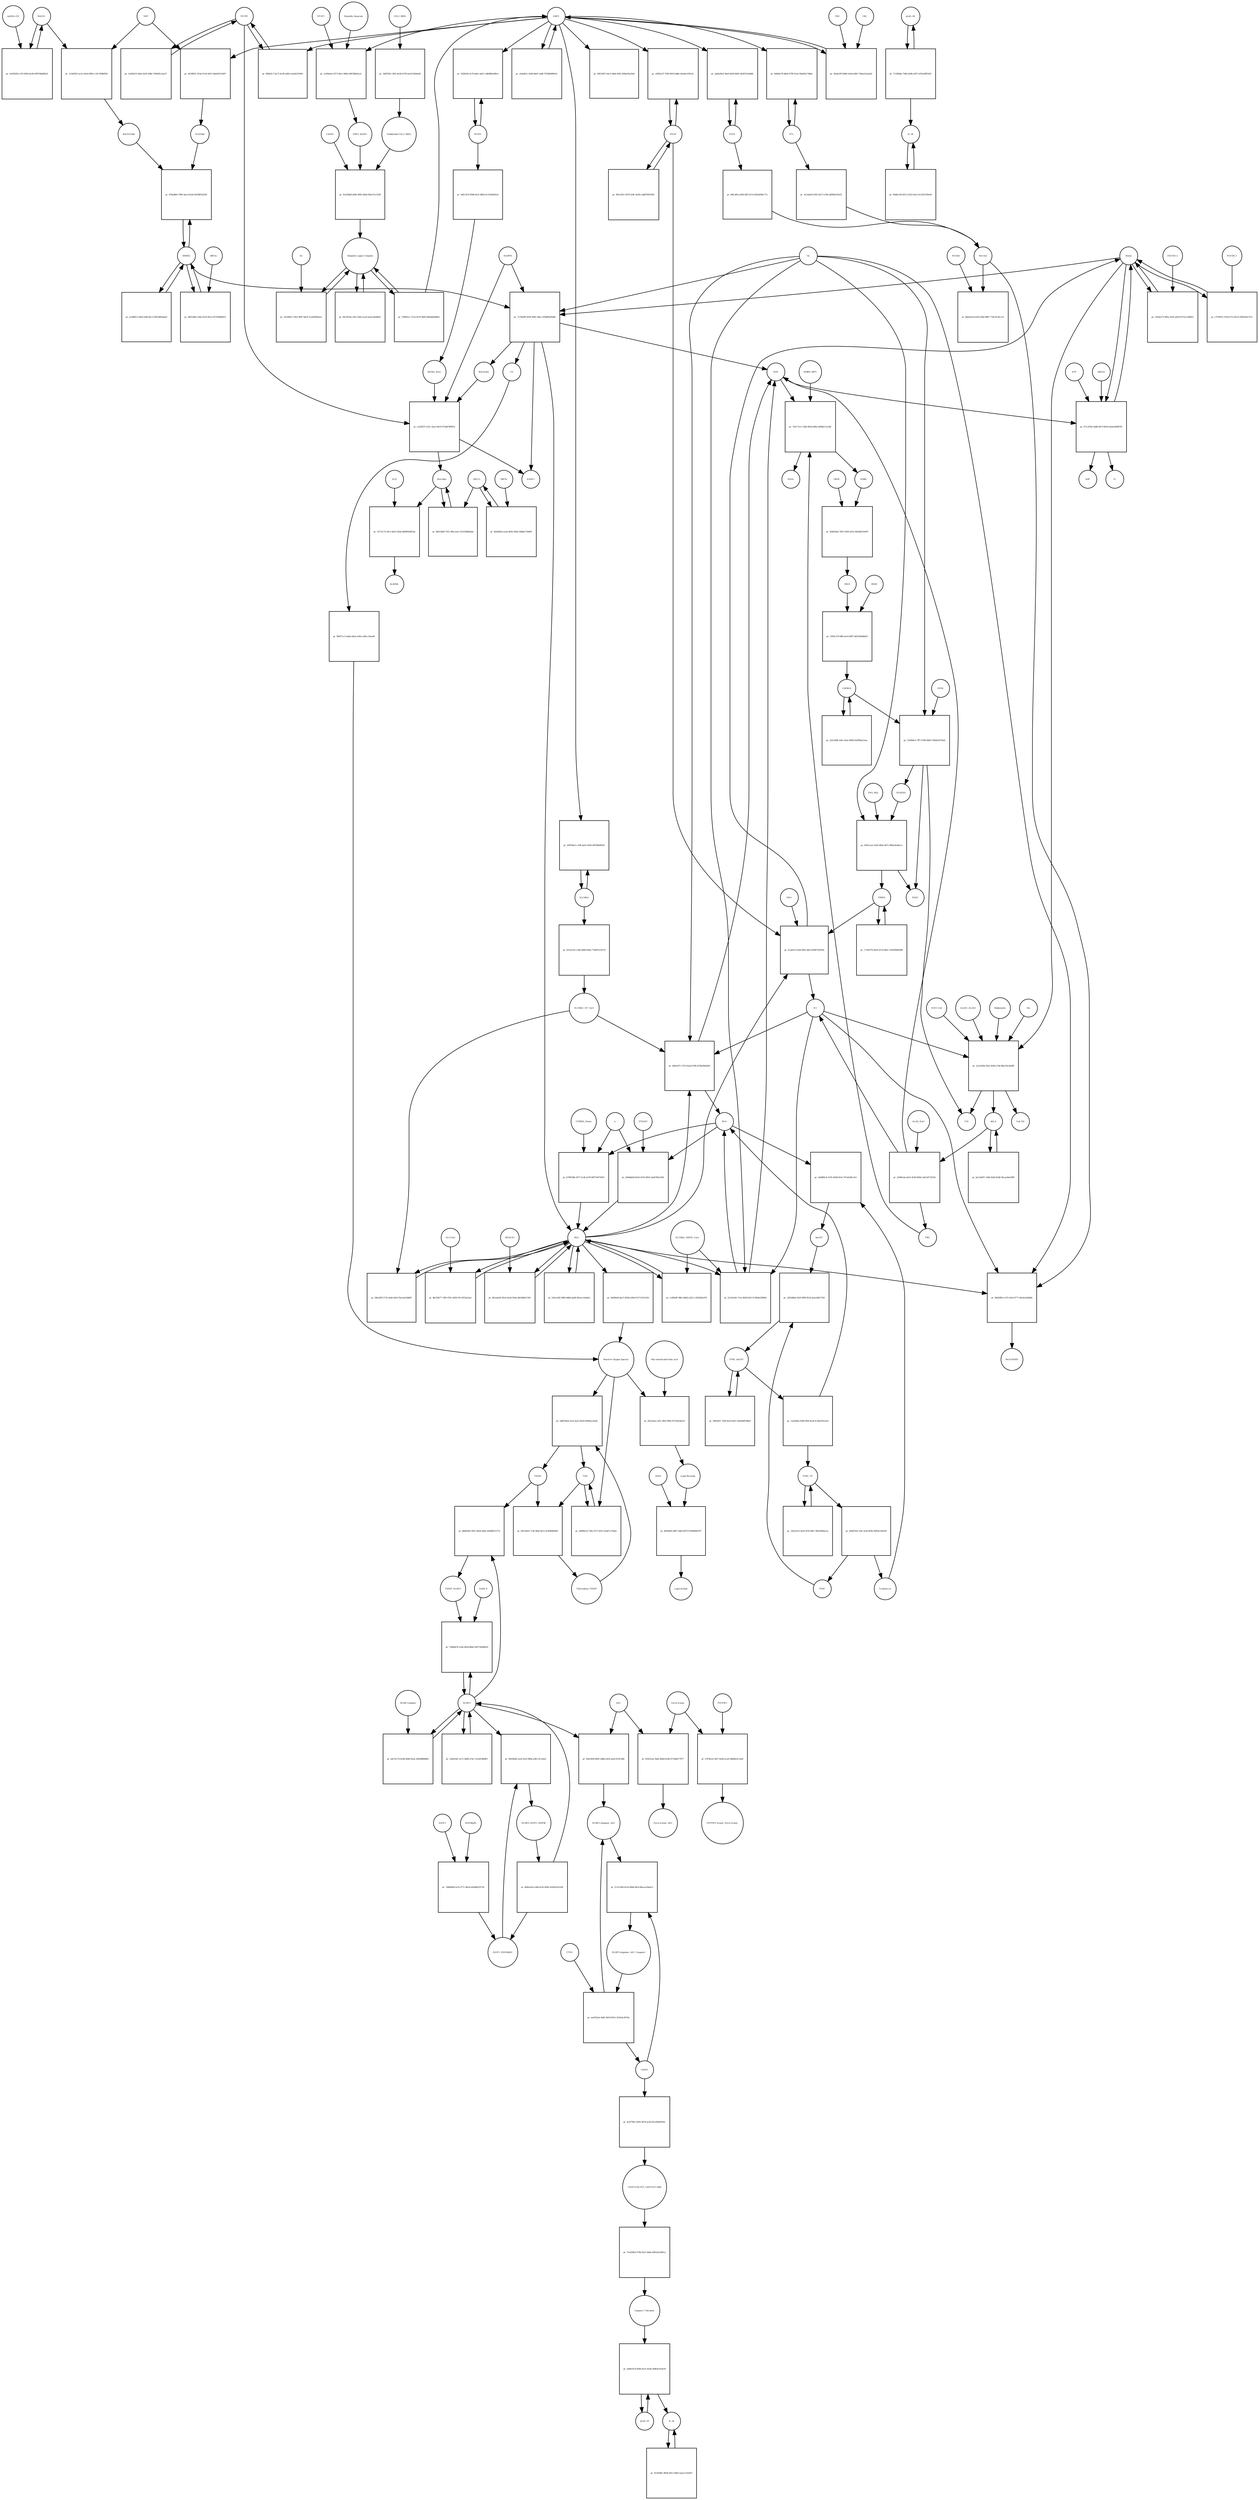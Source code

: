 strict digraph  {
Heme [annotation="urn_miriam_obo.chebi_CHEBI%3A30413", bipartite=0, cls="simple chemical", fontsize=4, label=Heme, shape=circle];
"pr_7176e0f9-4350-469c-84ec-87bd06a954f6" [annotation="", bipartite=1, cls=process, fontsize=4, label="pr_7176e0f9-4350-469c-84ec-87bd06a954f6", shape=square];
Biliverdin [annotation="urn_miriam_obo.chebi_CHEBI%3A17033", bipartite=0, cls="simple chemical", fontsize=4, label=Biliverdin, shape=circle];
HMOX1 [annotation="", bipartite=0, cls=macromolecule, fontsize=4, label=HMOX1, shape=circle];
O2 [annotation="urn_miriam_obo.chebi_CHEBI%3A15379", bipartite=0, cls="simple chemical", fontsize=4, label=O2, shape=circle];
NADPH [annotation="urn_miriam_obo.chebi_CHEBI%3A16474", bipartite=0, cls="simple chemical", fontsize=4, label=NADPH, shape=circle];
H2O [annotation="urn_miriam_obo.chebi_CHEBI%3A15377", bipartite=0, cls="simple chemical", fontsize=4, label=H2O, shape=circle];
"Fe2+" [annotation="urn_miriam_obo.chebi_CHEBI%3A29033", bipartite=0, cls="simple chemical", fontsize=4, label="Fe2+", shape=circle];
"NADP+" [annotation="urn_miriam_obo.chebi_CHEBI%3A18009", bipartite=0, cls="simple chemical", fontsize=4, label="NADP+", shape=circle];
CO [annotation="urn_miriam_obo.chebi_CHEBI%3A17245", bipartite=0, cls="simple chemical", fontsize=4, label=CO, shape=circle];
"pr_c814a573-90ea-41f9-a450-0275ca748d55" [annotation="", bipartite=1, cls=process, fontsize=4, label="pr_c814a573-90ea-41f9-a450-0275ca748d55", shape=square];
"FLVCR1-2" [annotation=urn_miriam_uniprot_Q9Y5Y0, bipartite=0, cls=macromolecule, fontsize=4, label="FLVCR1-2", shape=circle];
"pr_ca203f37-a35c-42a3-9410-972dd79f687a" [annotation="", bipartite=1, cls=process, fontsize=4, label="pr_ca203f37-a35c-42a3-9410-972dd79f687a", shape=square];
Bilirubin [annotation="urn_miriam_obo.chebi_CHEBI%3A16990", bipartite=0, cls="simple chemical", fontsize=4, label=Bilirubin, shape=circle];
BLVRB [annotation=urn_miriam_uniprot_P30043, bipartite=0, cls=macromolecule, fontsize=4, label=BLVRB, shape=circle];
"BLVRA_Zn2+" [annotation="urn_miriam_obo.chebi_CHEBI%3A29805|urn_miriam_uniprot_P53004", bipartite=0, cls=complex, fontsize=4, label="BLVRA_Zn2+", shape=circle];
"pr_8fd12bb6-7931-4ffa-aee1-651f248b4abd" [annotation="", bipartite=1, cls=process, fontsize=4, label="pr_8fd12bb6-7931-4ffa-aee1-651f248b4abd", shape=square];
ABCC1 [annotation="", bipartite=0, cls=macromolecule, fontsize=4, label=ABCC1, shape=circle];
"pr_5517ec7e-0fc5-4eb1-93ab-d46f60e881da" [annotation="", bipartite=1, cls=process, fontsize=4, label="pr_5517ec7e-0fc5-4eb1-93ab-d46f60e881da", shape=square];
ALB [annotation=urn_miriam_uniprot_P02768, bipartite=0, cls=macromolecule, fontsize=4, label=ALB, shape=circle];
"ALB/BIL" [annotation="urn_miriam_uniprot_P02768|urn_miriam_obo.chebi_CHEBI%3A16990", bipartite=0, cls=complex, fontsize=4, label="ALB/BIL", shape=circle];
NRF2 [annotation="", bipartite=0, cls=macromolecule, fontsize=4, label=NRF2, shape=circle];
"pr_e81f8831-d7ab-47a4-b91f-28a0e87e4307" [annotation="", bipartite=1, cls=process, fontsize=4, label="pr_e81f8831-d7ab-47a4-b91f-28a0e87e4307", shape=square];
MAF [annotation=urn_miriam_uniprot_O75444, bipartite=0, cls=macromolecule, fontsize=4, label=MAF, shape=circle];
"Nrf2/Maf" [annotation="", bipartite=0, cls=complex, fontsize=4, label="Nrf2/Maf", shape=circle];
"pr_1c5d5923-ae1e-44c8-8903-c19c7b98d503" [annotation="", bipartite=1, cls=process, fontsize=4, label="pr_1c5d5923-ae1e-44c8-8903-c19c7b98d503", shape=square];
BACH1 [annotation=urn_miriam_uniprot_O14867, bipartite=0, cls=macromolecule, fontsize=4, label=BACH1, shape=circle];
"BACH1/Maf" [annotation="", bipartite=0, cls=complex, fontsize=4, label="BACH1/Maf", shape=circle];
"pr_5e5f5d56-cc93-4956-be3b-500704bd85a5" [annotation="", bipartite=1, cls=process, fontsize=4, label="pr_5e5f5d56-cc93-4956-be3b-500704bd85a5", shape=square];
"miRNA-155" [annotation=urn_miriam_ncbigene_406947, bipartite=0, cls="nucleic acid feature", fontsize=4, label="miRNA-155", shape=circle];
"pr_d78a86f4-7900-4ae3-9e24-6435881b292f" [annotation="", bipartite=1, cls=process, fontsize=4, label="pr_d78a86f4-7900-4ae3-9e24-6435881b292f", shape=square];
PRIN9 [annotation="urn_miriam_obo.chebi_CHEBI%3A15430", bipartite=0, cls="simple chemical", fontsize=4, label=PRIN9, shape=circle];
"pr_3c2efe12-fafd-49f3-a8e3-b95ff7af5954" [annotation="", bipartite=1, cls=process, fontsize=4, label="pr_3c2efe12-fafd-49f3-a8e3-b95ff7af5954", shape=square];
FECH [annotation=urn_miriam_uniprot_P22830, bipartite=0, cls=macromolecule, fontsize=4, label=FECH, shape=circle];
"Pb2+" [annotation="urn_miriam_obo.chebi_CHEBI%3A27889", bipartite=0, cls="simple chemical", fontsize=4, label="Pb2+", shape=circle];
"H+" [annotation="urn_miriam_obo.chebi_CHEBI%3A15378", bipartite=0, cls="simple chemical", fontsize=4, label="H+", shape=circle];
"SUCC-CoA" [annotation="urn_miriam_obo.chebi_CHEBI%3A57292", bipartite=0, cls="simple chemical", fontsize=4, label="SUCC-CoA", shape=circle];
"pr_a1ec643b-62fe-45d0-a744-88a102c8ed6f" [annotation="", bipartite=1, cls=process, fontsize=4, label="pr_a1ec643b-62fe-45d0-a744-88a102c8ed6f", shape=square];
dALA [annotation="urn_miriam_obo.chebi_CHEBI%3A356416", bipartite=0, cls="simple chemical", fontsize=4, label=dALA, shape=circle];
ALAS1_ALAS2 [annotation="urn_miriam_uniprot_P13196|urn_miriam_uniprot_P22557", bipartite=0, cls=complex, fontsize=4, label=ALAS1_ALAS2, shape=circle];
Panhematin [annotation="urn_miriam_obo.chebi_CHEBI%3A50385", bipartite=0, cls="simple chemical", fontsize=4, label=Panhematin, shape=circle];
Gly [annotation="urn_miriam_obo.chebi_CHEBI%3A57305", bipartite=0, cls="simple chemical", fontsize=4, label=Gly, shape=circle];
"CoA-SH" [annotation="urn_miriam_obo.chebi_CHEBI%3A15346", bipartite=0, cls="simple chemical", fontsize=4, label="CoA-SH", shape=circle];
CO2 [annotation="urn_miriam_obo.chebi_CHEBI%3A16526", bipartite=0, cls="simple chemical", fontsize=4, label=CO2, shape=circle];
"pr_ca93b4e5-0373-4fe1-968e-b4f538b41a2c" [annotation="", bipartite=1, cls=process, fontsize=4, label="pr_ca93b4e5-0373-4fe1-968e-b4f538b41a2c", shape=square];
KEAP1 [annotation=urn_miriam_uniprot_Q14145, bipartite=0, cls=macromolecule, fontsize=4, label=KEAP1, shape=circle];
NRF2_KEAP1 [annotation="urn_miriam_uniprot_Q14145|urn_miriam_uniprot_Q16236", bipartite=0, cls=complex, fontsize=4, label=NRF2_KEAP1, shape=circle];
"Dimethly fumarate" [annotation="urn_miriam_obo.chebi_CHEBI%3A76004", bipartite=0, cls="simple chemical", fontsize=4, label="Dimethly fumarate", shape=circle];
"Ubiquitin Ligase Complex" [annotation="urn_miriam_uniprot_Q14145|urn_miriam_uniprot_Q15843|urn_miriam_uniprot_Q13618|urn_miriam_uniprot_P62877|urn_miriam_uniprot_Q16236|urn_miriam_uniprot_P0CG48|urn_miriam_pubmed_19940261|urn_miriam_interpro_IPR000608", bipartite=0, cls=complex, fontsize=4, label="Ubiquitin Ligase Complex", shape=circle];
"pr_83c5614a-c851-4efa-aca0-aaeecbb3bf43" [annotation="", bipartite=1, cls=process, fontsize=4, label="pr_83c5614a-c851-4efa-aca0-aaeecbb3bf43", shape=square];
"pr_219fdcda-b2e5-453b-894d-cbb7a073233d" [annotation="", bipartite=1, cls=process, fontsize=4, label="pr_219fdcda-b2e5-453b-894d-cbb7a073233d", shape=square];
PBG [annotation="urn_miriam_obo.chebi_CHEBI%3A58126", bipartite=0, cls="simple chemical", fontsize=4, label=PBG, shape=circle];
"ALAD_Zn2+" [annotation="urn_miriam_uniprot_P13716|urn_miriam_obo.chebi_CHEBI%3A29105", bipartite=0, cls=complex, fontsize=4, label="ALAD_Zn2+", shape=circle];
"pr_7b3c71e1-15b6-402d-849a-40f4ba11e29d" [annotation="", bipartite=1, cls=process, fontsize=4, label="pr_7b3c71e1-15b6-402d-849a-40f4ba11e29d", shape=square];
HMBL [annotation="urn_miriam_obo.chebi_CHEBI%3A57845", bipartite=0, cls="simple chemical", fontsize=4, label=HMBL, shape=circle];
HMBS_DIPY [annotation="urn_miriam_obo.chebi_CHEBI%3A36319|urn_miriam_uniprot_P08397", bipartite=0, cls=complex, fontsize=4, label=HMBS_DIPY, shape=circle];
"NH4+" [annotation="urn_miriam_obo.chebi_CHEBI%3A28938", bipartite=0, cls="simple chemical", fontsize=4, label="NH4+", shape=circle];
"pr_264d344a-7667-4356-a931-b9ed4d13e947" [annotation="", bipartite=1, cls=process, fontsize=4, label="pr_264d344a-7667-4356-a931-b9ed4d13e947", shape=square];
URO3 [annotation="urn_miriam_obo.chebi_CHEBI%3A15437", bipartite=0, cls="simple chemical", fontsize=4, label=URO3, shape=circle];
UROS [annotation=urn_miriam_uniprot_P10746, bipartite=0, cls=macromolecule, fontsize=4, label=UROS, shape=circle];
"pr_3393c276-6ffb-4e14-89f7-b85345b86d55" [annotation="", bipartite=1, cls=process, fontsize=4, label="pr_3393c276-6ffb-4e14-89f7-b85345b86d55", shape=square];
COPRO3 [annotation="urn_miriam_obo.chebi_CHEBI%3A15439", bipartite=0, cls="simple chemical", fontsize=4, label=COPRO3, shape=circle];
UROD [annotation=urn_miriam_uniprot_P06132, bipartite=0, cls=macromolecule, fontsize=4, label=UROD, shape=circle];
"pr_2149b6c5-7ff7-4788-90b0-766d25d750e4" [annotation="", bipartite=1, cls=process, fontsize=4, label="pr_2149b6c5-7ff7-4788-90b0-766d25d750e4", shape=square];
PPGEN9 [annotation="urn_miriam_obo.chebi_CHEBI%3A15435", bipartite=0, cls="simple chemical", fontsize=4, label=PPGEN9, shape=circle];
CPOX [annotation=urn_miriam_uniprot_P36551, bipartite=0, cls=macromolecule, fontsize=4, label=CPOX, shape=circle];
H2O2 [annotation="urn_miriam_obo.chebi_CHEBI%3A16240", bipartite=0, cls="simple chemical", fontsize=4, label=H2O2, shape=circle];
"pr_93811ea2-2434-482a-8671-8f6eefe4d1ce" [annotation="", bipartite=1, cls=process, fontsize=4, label="pr_93811ea2-2434-482a-8671-8f6eefe4d1ce", shape=square];
PPO_FAD [annotation="urn_miriam_obo.chebi_CHEBI%3A16238|urn_miriam_uniprot_P50336", bipartite=0, cls=complex, fontsize=4, label=PPO_FAD, shape=circle];
"pr_cb4afb1c-d18d-4b47-a4df-7b78d049b541" [annotation="", bipartite=1, cls=process, fontsize=4, label="pr_cb4afb1c-d18d-4b47-a4df-7b78d049b541", shape=square];
"pr_ba11b587-c09d-42d4-82dd-3bcaa04a39f8" [annotation="", bipartite=1, cls="uncertain process", fontsize=4, label="pr_ba11b587-c09d-42d4-82dd-3bcaa04a39f8", shape=square];
"pr_22223fd8-320c-4e2e-8969-b50f98acf3ea" [annotation="", bipartite=1, cls="uncertain process", fontsize=4, label="pr_22223fd8-320c-4e2e-8969-b50f98acf3ea", shape=square];
"pr_c716077b-4ab3-4155-8b5c-254390494389" [annotation="", bipartite=1, cls="uncertain process", fontsize=4, label="pr_c716077b-4ab3-4155-8b5c-254390494389", shape=square];
"Poly-unsaturated fatty acid" [annotation="urn_miriam_obo.chebi_CHEBI%3A26208", bipartite=0, cls="simple chemical", fontsize=4, label="Poly-unsaturated fatty acid", shape=circle];
"pr_2b3c4eee-ef5c-4fb2-99f4-d731bf1de915" [annotation="", bipartite=1, cls=process, fontsize=4, label="pr_2b3c4eee-ef5c-4fb2-99f4-d731bf1de915", shape=square];
"Lipid Peroxide" [annotation="urn_miriam_obo.chebi_CHEBI%3A61051", bipartite=0, cls="simple chemical", fontsize=4, label="Lipid Peroxide", shape=circle];
"Reactive Oxygen Species" [annotation="urn_miriam_obo.chebi_CHEBI%3A26523", bipartite=0, cls="simple chemical", fontsize=4, label="Reactive Oxygen Species", shape=circle];
"pr_98d20fb1-e1f3-41e0-9777-4bcbe2a6bfbe" [annotation="", bipartite=1, cls=process, fontsize=4, label="pr_98d20fb1-e1f3-41e0-9777-4bcbe2a6bfbe", shape=square];
"Fe(3+)O(OH)" [annotation="urn_miriam_obo.chebi_CHEBI%3A78619", bipartite=0, cls="simple chemical", fontsize=4, label="Fe(3+)O(OH)", shape=circle];
Ferritin [annotation=urn_miriam_uniprot_P02794, bipartite=0, cls=complex, fontsize=4, label=Ferritin, shape=circle];
"pr_34fa2f6f-5735-4a8e-8af3-f5ecbe35db99" [annotation="", bipartite=1, cls=process, fontsize=4, label="pr_34fa2f6f-5735-4a8e-8af3-f5ecbe35db99", shape=square];
"SLC40A1_CP_Cu2+" [annotation="urn_miriam_uniprot_P00450|urn_miriam_uniprot_Q9NP59|urn_miriam_obo.chebi_CHEBI%3A29036", bipartite=0, cls=complex, fontsize=4, label="SLC40A1_CP_Cu2+", shape=circle];
"pr_b90ecff7-1570-43ad-b708-af78e0942b05" [annotation="", bipartite=1, cls=process, fontsize=4, label="pr_b90ecff7-1570-43ad-b708-af78e0942b05", shape=square];
"Fe3+" [annotation="urn_miriam_obo.chebi_CHEBI%3A29034", bipartite=0, cls="simple chemical", fontsize=4, label="Fe3+", shape=circle];
SLC40A1 [annotation=urn_miriam_ncbigene_30061, bipartite=0, cls="nucleic acid feature", fontsize=4, label=SLC40A1, shape=circle];
"pr_038790e2-c198-4a5e-9265-d97fd00f82f3" [annotation="", bipartite=1, cls=process, fontsize=4, label="pr_038790e2-c198-4a5e-9265-d97fd00f82f3", shape=square];
FTH1 [annotation=urn_miriam_ncbigene_2495, bipartite=0, cls="nucleic acid feature", fontsize=4, label=FTH1, shape=circle];
"pr_ab8a29e4-3be9-4d30-8643-4b3f331e6b66" [annotation="", bipartite=1, cls=process, fontsize=4, label="pr_ab8a29e4-3be9-4d30-8643-4b3f331e6b66", shape=square];
FTL [annotation=urn_miriam_ncbigene_2512, bipartite=0, cls="nucleic acid feature", fontsize=4, label=FTL, shape=circle];
"pr_6e86dc78-dba6-479f-91a4-59a820c7d84a" [annotation="", bipartite=1, cls=process, fontsize=4, label="pr_6e86dc78-dba6-479f-91a4-59a820c7d84a", shape=square];
"pr_b0fcaf9e-a956-4ff2-b7c4-b02a6f48c77a" [annotation="", bipartite=1, cls=process, fontsize=4, label="pr_b0fcaf9e-a956-4ff2-b7c4-b02a6f48c77a", shape=square];
"pr_3a7a6a63-ef05-4e57-a706-a8f99eb7de52" [annotation="", bipartite=1, cls=process, fontsize=4, label="pr_3a7a6a63-ef05-4e57-a706-a8f99eb7de52", shape=square];
"pr_cf692cd7-7639-4919-b86e-64e4ec03614c" [annotation="", bipartite=1, cls=process, fontsize=4, label="pr_cf692cd7-7639-4919-b86e-64e4ec03614c", shape=square];
"pr_993c5fe5-2976-428c-8c60-cddd79d53063" [annotation="", bipartite=1, cls=process, fontsize=4, label="pr_993c5fe5-2976-428c-8c60-cddd79d53063", shape=square];
"pr_a2380fce-56fd-4246-8ec2-83f33d05aba0" [annotation="", bipartite=1, cls=process, fontsize=4, label="pr_a2380fce-56fd-4246-8ec2-83f33d05aba0", shape=square];
BLVRA [annotation=urn_miriam_ncbigene_644, bipartite=0, cls="nucleic acid feature", fontsize=4, label=BLVRA, shape=circle];
"pr_1f2bf185-fe76-4dec-ba61-1db688a586c6" [annotation="", bipartite=1, cls=process, fontsize=4, label="pr_1f2bf185-fe76-4dec-ba61-1db688a586c6", shape=square];
"pr_f60bf3c7-ba72-4c38-ad04-1efab5319f41" [annotation="", bipartite=1, cls=process, fontsize=4, label="pr_f60bf3c7-ba72-4c38-ad04-1efab5319f41", shape=square];
"pr_1a828c01-8afa-42d1-b9be-749d29c3aa37" [annotation="", bipartite=1, cls=process, fontsize=4, label="pr_1a828c01-8afa-42d1-b9be-749d29c3aa37", shape=square];
"pr_e00c551f-f948-4e51-b804-4c519af0d1a9" [annotation="", bipartite=1, cls=process, fontsize=4, label="pr_e00c551f-f948-4e51-b804-4c519af0d1a9", shape=square];
"pr_b315a101-c24b-4d00-82da-71b087e23574" [annotation="", bipartite=1, cls=process, fontsize=4, label="pr_b315a101-c24b-4d00-82da-71b087e23574", shape=square];
"pr_66ad1dcd-eed3-42bf-b867-73dc1b74cc53" [annotation="", bipartite=1, cls=process, fontsize=4, label="pr_66ad1dcd-eed3-42bf-b867-73dc1b74cc53", shape=square];
NCOA4 [annotation=urn_miriam_uniprot_Q13772, bipartite=0, cls=macromolecule, fontsize=4, label=NCOA4, shape=circle];
"pr_b799558b-2077-4c4f-a578-60f716075935" [annotation="", bipartite=1, cls=process, fontsize=4, label="pr_b799558b-2077-4c4f-a578-60f716075935", shape=square];
CYBRD1_Heme [annotation="urn_miriam_uniprot_Q53TN4|urn_miriam_obo.chebi_CHEBI%3A30413", bipartite=0, cls=complex, fontsize=4, label=CYBRD1_Heme, shape=circle];
"e-" [annotation="urn_miriam_obo.chebi_CHEBI%3A10545", bipartite=0, cls="simple chemical", fontsize=4, label="e-", shape=circle];
"pr_4bc93b77-7df5-478c-b059-97e19332e3ad" [annotation="", bipartite=1, cls=process, fontsize=4, label="pr_4bc93b77-7df5-478c-b059-97e19332e3ad", shape=square];
SLC11A2 [annotation=urn_miriam_uniprot_P49281, bipartite=0, cls=macromolecule, fontsize=4, label=SLC11A2, shape=circle];
"pr_8fe60df5-d867-44fd-9479-97b4906fd707" [annotation="", bipartite=1, cls=process, fontsize=4, label="pr_8fe60df5-d867-44fd-9479-97b4906fd707", shape=square];
"Lipid alcohol" [annotation="urn_miriam_obo.chebi_CHEBI%3A24026", bipartite=0, cls="simple chemical", fontsize=4, label="Lipid alcohol", shape=circle];
GPX4 [annotation=urn_miriam_uniprot_P36969, bipartite=0, cls=macromolecule, fontsize=4, label=GPX4, shape=circle];
"pr_3bf5340a-524a-4255-821e-0572fd40bb7a" [annotation="", bipartite=1, cls=process, fontsize=4, label="pr_3bf5340a-524a-4255-821e-0572fd40bb7a", shape=square];
ORF3a [annotation="urn_miriam_uniprot_P0DTC3|urn_miriam_taxonomy_2697049", bipartite=0, cls=macromolecule, fontsize=4, label=ORF3a, shape=circle];
"pr_0ef00efd-dea7-4636-a594-07e711811430" [annotation="", bipartite=1, cls=process, fontsize=4, label="pr_0ef00efd-dea7-4636-a594-07e711811430", shape=square];
"pr_f6eb00da-eea4-4692-90d2-0dd8a176d0f2" [annotation="", bipartite=1, cls=process, fontsize=4, label="pr_f6eb00da-eea4-4692-90d2-0dd8a176d0f2", shape=square];
ORF9c [annotation=urn_miriam_taxonomy_2697049, bipartite=0, cls=macromolecule, fontsize=4, label=ORF9c, shape=circle];
CUL3_RBX1 [annotation="urn_miriam_uniprot_Q13618|urn_miriam_uniprot_P62877", bipartite=0, cls=complex, fontsize=4, label=CUL3_RBX1, shape=circle];
"pr_1bf678e1-3f02-4e58-b756-be2e1f5b4e48" [annotation="", bipartite=1, cls=process, fontsize=4, label="pr_1bf678e1-3f02-4e58-b756-be2e1f5b4e48", shape=square];
"Neddylated CUL3_RBX1" [annotation="urn_miriam_uniprot_Q15843|urn_miriam_uniprot_Q13618|urn_miriam_uniprot_P62877", bipartite=0, cls=complex, fontsize=4, label="Neddylated CUL3_RBX1", shape=circle];
"pr_50f21807-ebc3-44b4-83f2-499ae5fa26af" [annotation="", bipartite=1, cls=process, fontsize=4, label="pr_50f21807-ebc3-44b4-83f2-499ae5fa26af", shape=square];
"pr_91a05bb6-bd9f-4945-94a8-f46c07a132f8" [annotation="", bipartite=1, cls=process, fontsize=4, label="pr_91a05bb6-bd9f-4945-94a8-f46c07a132f8", shape=square];
CAND1 [annotation=urn_miriam_uniprot_Q86VP6, bipartite=0, cls=macromolecule, fontsize=4, label=CAND1, shape=circle];
E2 [annotation=urn_miriam_interpro_IPR000608, bipartite=0, cls=macromolecule, fontsize=4, label=E2, shape=circle];
"pr_1b149eb7-10e2-4f87-b4c8-7e242f49eea2" [annotation="", bipartite=1, cls=process, fontsize=4, label="pr_1b149eb7-10e2-4f87-b4c8-7e242f49eea2", shape=square];
"pr_43abc4f5-80b0-43a8-a895-794ea22a3ab3" [annotation="", bipartite=1, cls=process, fontsize=4, label="pr_43abc4f5-80b0-43a8-a895-794ea22a3ab3", shape=square];
PKC [annotation="urn_miriam_pubmed_12198130|urn_miriam_interpro_IPR012233", bipartite=0, cls=macromolecule, fontsize=4, label=PKC, shape=circle];
CK2 [annotation="", bipartite=0, cls=macromolecule, fontsize=4, label=CK2, shape=circle];
"pr_c375fd7e-5554-4712-85c9-5f5655bc747c" [annotation="", bipartite=1, cls=process, fontsize=4, label="pr_c375fd7e-5554-4712-85c9-5f5655bc747c", shape=square];
"FLVCR1-1" [annotation=urn_miriam_uniprot_Q9Y5Y0, bipartite=0, cls=macromolecule, fontsize=4, label="FLVCR1-1", shape=circle];
"pr_47cc47b0-34d8-4973-8616-b2ab1d9487f9" [annotation="", bipartite=1, cls=process, fontsize=4, label="pr_47cc47b0-34d8-4973-8616-b2ab1d9487f9", shape=square];
ABCG2 [annotation=urn_miriam_uniprot_Q9UNQ0, bipartite=0, cls="macromolecule multimer", fontsize=4, label=ABCG2, shape=circle];
ATP [annotation="urn_miriam_obo.chebi_CHEBI%3A30616", bipartite=0, cls="simple chemical", fontsize=4, label=ATP, shape=circle];
Pi [annotation="urn_miriam_obo.chebi_CHEBI%3A18367", bipartite=0, cls="simple chemical", fontsize=4, label=Pi, shape=circle];
ADP [annotation="urn_miriam_obo.chebi_CHEBI%3A456216", bipartite=0, cls="simple chemical", fontsize=4, label=ADP, shape=circle];
"pr_cc6f6aff-08b3-4664-a22f-cc502582e970" [annotation="", bipartite=1, cls=process, fontsize=4, label="pr_cc6f6aff-08b3-4664-a22f-cc502582e970", shape=square];
"SLC40A1_HEPH_Cu2+" [annotation="urn_miriam_uniprot_Q9BQS7|urn_miriam_uniprot_Q9NP59|urn_miriam_obo.chebi_CHEBI%3A28694", bipartite=0, cls=complex, fontsize=4, label="SLC40A1_HEPH_Cu2+", shape=circle];
"pr_23c63c60-17ea-4636-b5e7-b7d0de1809b5" [annotation="", bipartite=1, cls=process, fontsize=4, label="pr_23c63c60-17ea-4636-b5e7-b7d0de1809b5", shape=square];
"pr_10dd99c8-2193-4598-813e-7b7afa90c3c0" [annotation="", bipartite=1, cls=process, fontsize=4, label="pr_10dd99c8-2193-4598-813e-7b7afa90c3c0", shape=square];
Transferrin [annotation=urn_miriam_uniprot_P02787, bipartite=0, cls=macromolecule, fontsize=4, label=Transferrin, shape=circle];
holoTF [annotation="urn_miriam_uniprot_P02787|urn_miriam_obo.chebi_CHEBI%3A29034", bipartite=0, cls=complex, fontsize=4, label=holoTF, shape=circle];
TFRC [annotation=urn_miriam_uniprot_P02786, bipartite=0, cls="macromolecule multimer", fontsize=4, label=TFRC, shape=circle];
"pr_228349ba-5b3f-49f8-822a-6eac4bb77d1f" [annotation="", bipartite=1, cls=process, fontsize=4, label="pr_228349ba-5b3f-49f8-822a-6eac4bb77d1f", shape=square];
TFRC_holoTF [annotation="urn_miriam_uniprot_P02787|urn_miriam_obo.chebi_CHEBI%3A29034|urn_miriam_uniprot_P02786", bipartite=0, cls=complex, fontsize=4, label=TFRC_holoTF, shape=circle];
"pr_39feb5f1-742b-4e1d-9ef1-456a06874be8" [annotation="", bipartite=1, cls=process, fontsize=4, label="pr_39feb5f1-742b-4e1d-9ef1-456a06874be8", shape=square];
"pr_12e409ae-f0d0-4f0f-8ca6-4c3ba591e2e4" [annotation="", bipartite=1, cls=process, fontsize=4, label="pr_12e409ae-f0d0-4f0f-8ca6-4c3ba591e2e4", shape=square];
TFRC_TF [annotation="urn_miriam_uniprot_P02787|urn_miriam_uniprot_P02786", bipartite=0, cls=complex, fontsize=4, label=TFRC_TF, shape=circle];
"pr_50d4dd2d-b418-427b-9810-2ab476bc01fb" [annotation="", bipartite=1, cls=process, fontsize=4, label="pr_50d4dd2d-b418-427b-9810-2ab476bc01fb", shape=square];
STEAP3 [annotation=urn_miriam_uniprot_Q658P3, bipartite=0, cls=macromolecule, fontsize=4, label=STEAP3, shape=circle];
"pr_841aab34-50c6-4a54-934a-b816d9ef1185" [annotation="", bipartite=1, cls=process, fontsize=4, label="pr_841aab34-50c6-4a54-934a-b816d9ef1185", shape=square];
MCOLN1 [annotation=urn_miriam_uniprot_Q9GZU1, bipartite=0, cls=macromolecule, fontsize=4, label=MCOLN1, shape=circle];
"pr_545ca5fd-5869-48b6-ab49-49cacce0afad" [annotation="", bipartite=1, cls=process, fontsize=4, label="pr_545ca5fd-5869-48b6-ab49-49cacce0afad", shape=square];
"pr_1d23e253-2624-4f7b-96f1-3f6e05b0ee1a" [annotation="", bipartite=1, cls=process, fontsize=4, label="pr_1d23e253-2624-4f7b-96f1-3f6e05b0ee1a", shape=square];
"pr_0d36762f-cf4c-4c6f-b05b-3f950ce58229" [annotation="", bipartite=1, cls=process, fontsize=4, label="pr_0d36762f-cf4c-4c6f-b05b-3f950ce58229", shape=square];
"pr_70961fcc-27cb-4e70-94f6-4d5bdebf9bb3" [annotation="", bipartite=1, cls=process, fontsize=4, label="pr_70961fcc-27cb-4e70-94f6-4d5bdebf9bb3", shape=square];
Thioredoxin_TXNIP [annotation="urn_miriam_uniprot_P10599|urn_miriam_uniprot_Q9H3M7", bipartite=0, cls=complex, fontsize=4, label=Thioredoxin_TXNIP, shape=circle];
"pr_5d8550ed-2a3a-4a22-8018-6f4f4ac2ea6c" [annotation="", bipartite=1, cls=process, fontsize=4, label="pr_5d8550ed-2a3a-4a22-8018-6f4f4ac2ea6c", shape=square];
TXNIP [annotation=urn_miriam_uniprot_Q9H3M7, bipartite=0, cls=macromolecule, fontsize=4, label=TXNIP, shape=circle];
TXN [annotation=urn_miriam_uniprot_P10599, bipartite=0, cls=macromolecule, fontsize=4, label=TXN, shape=circle];
NLRP3 [annotation=urn_miriam_uniprot_Q96P20, bipartite=0, cls=macromolecule, fontsize=4, label=NLRP3, shape=circle];
"pr_a6c55c74-6cd8-49d0-9a2a-26f4d986bf82" [annotation="", bipartite=1, cls=process, fontsize=4, label="pr_a6c55c74-6cd8-49d0-9a2a-26f4d986bf82", shape=square];
"Nf-KB Complex" [annotation="urn_miriam_uniprot_P19838|urn_miriam_uniprot_Q04206|urn_miriam_uniprot_Q00653", bipartite=0, cls=complex, fontsize=4, label="Nf-KB Complex", shape=circle];
"pr_22b9c0b1-2a71-4b00-a7bc-15cb914bf8f3" [annotation="", bipartite=1, cls=process, fontsize=4, label="pr_22b9c0b1-2a71-4b00-a7bc-15cb914bf8f3", shape=square];
"pr_a6906a10-70fa-4727-b551-efa87c27defe" [annotation="", bipartite=1, cls=process, fontsize=4, label="pr_a6906a10-70fa-4727-b551-efa87c27defe", shape=square];
"pr_d91cfb02-7136-4f8a-8e15-dc9f49d93bf1" [annotation="", bipartite=1, cls=process, fontsize=4, label="pr_d91cfb02-7136-4f8a-8e15-dc9f49d93bf1", shape=square];
HSP90AB1 [annotation=urn_miriam_uniprot_P08238, bipartite=0, cls=macromolecule, fontsize=4, label=HSP90AB1, shape=circle];
"pr_7d4b9940-acf5-477c-86c8-e0a08d233726" [annotation="", bipartite=1, cls=process, fontsize=4, label="pr_7d4b9940-acf5-477c-86c8-e0a08d233726", shape=square];
SUGT1 [annotation=urn_miriam_uniprot_Q9Y2Z0, bipartite=0, cls=macromolecule, fontsize=4, label=SUGT1, shape=circle];
SUGT1_HSP90AB1 [annotation="urn_miriam_uniprot_P08238|urn_miriam_uniprot_Q9Y2Z0", bipartite=0, cls=complex, fontsize=4, label=SUGT1_HSP90AB1, shape=circle];
"pr_f6b1fba8-1ee6-41ef-949b-a38c13c1e4a1" [annotation="", bipartite=1, cls=process, fontsize=4, label="pr_f6b1fba8-1ee6-41ef-949b-a38c13c1e4a1", shape=square];
NLRP3_SUGT1_HSP90 [annotation="urn_miriam_uniprot_P08238|urn_miriam_uniprot_Q96P20|urn_miriam_uniprot_Q9Y2Z0", bipartite=0, cls=complex, fontsize=4, label=NLRP3_SUGT1_HSP90, shape=circle];
"pr_d4bf5df4-5901-4d3d-92ba-565d8f51577d" [annotation="", bipartite=1, cls=process, fontsize=4, label="pr_d4bf5df4-5901-4d3d-92ba-565d8f51577d", shape=square];
TXNIP_NLRP3 [annotation="urn_miriam_uniprot_Q9H3M7|urn_miriam_uniprot_Q96P20", bipartite=0, cls=complex, fontsize=4, label=TXNIP_NLRP3, shape=circle];
"pr_fb0c0f04-8681-4d6b-a454-aed12476c28b" [annotation="", bipartite=1, cls=process, fontsize=4, label="pr_fb0c0f04-8681-4d6b-a454-aed12476c28b", shape=square];
ASC [annotation=urn_miriam_uniprot_Q9ULZ3, bipartite=0, cls=macromolecule, fontsize=4, label=ASC, shape=circle];
"NLRP3 oligomer_ASC" [annotation="urn_miriam_uniprot_Q9ULZ3|urn_miriam_obo.chebi_CHEBI%3A36080", bipartite=0, cls=complex, fontsize=4, label="NLRP3 oligomer_ASC", shape=circle];
"pr_2113c384-b124-49dd-99cd-d6ecea2be4c1" [annotation="", bipartite=1, cls=process, fontsize=4, label="pr_2113c384-b124-49dd-99cd-d6ecea2be4c1", shape=square];
CASP1 [annotation=urn_miriam_uniprot_P29466, bipartite=0, cls=macromolecule, fontsize=4, label=CASP1, shape=circle];
"NLRP3 oligomer_ASC_Caspase1" [annotation="urn_miriam_uniprot_P29466|urn_miriam_uniprot_Q9ULZ3", bipartite=0, cls=complex, fontsize=4, label="NLRP3 oligomer_ASC_Caspase1", shape=circle];
"pr_f45d7a2a-3beb-466d-8c8b-6710dd277977" [annotation="", bipartite=1, cls=process, fontsize=4, label="pr_f45d7a2a-3beb-466d-8c8b-6710dd277977", shape=square];
"Pyrin trimer" [annotation=urn_miriam_uniprot_O15553, bipartite=0, cls=complex, fontsize=4, label="Pyrin trimer", shape=circle];
"Pyrin trimer_ASC" [annotation="urn_miriam_uniprot_O15553|urn_miriam_uniprot_Q9ULZ3", bipartite=0, cls=complex, fontsize=4, label="Pyrin trimer_ASC", shape=circle];
"pr_e7f39ca5-5f07-4e49-acad-5d6b403c14ed" [annotation="", bipartite=1, cls=process, fontsize=4, label="pr_e7f39ca5-5f07-4e49-acad-5d6b403c14ed", shape=square];
PSTPIP1 [annotation=urn_miriam_uniprot_O43586, bipartite=0, cls="macromolecule multimer", fontsize=4, label=PSTPIP1, shape=circle];
"PSTPIP1 trimer_Pyrin trimer" [annotation="urn_miriam_uniprot_O15553|urn_miriam_uniprot_O43586", bipartite=0, cls=complex, fontsize=4, label="PSTPIP1 trimer_Pyrin trimer", shape=circle];
"pr_ae6352e4-3bd5-4019-b912-321febc3b7be" [annotation="", bipartite=1, cls=process, fontsize=4, label="pr_ae6352e4-3bd5-4019-b912-321febc3b7be", shape=square];
CTSG [annotation=urn_miriam_uniprot_P08311, bipartite=0, cls=macromolecule, fontsize=4, label=CTSG, shape=circle];
"pr_4cef7981-4265-467d-ae36-82cd3b04556c" [annotation="", bipartite=1, cls=process, fontsize=4, label="pr_4cef7981-4265-467d-ae36-82cd3b04556c", shape=square];
"CASP1(120-197)_CASP1(317-404)" [annotation=urn_miriam_uniprot_P29466, bipartite=0, cls=complex, fontsize=4, label="CASP1(120-197)_CASP1(317-404)", shape=circle];
"pr_37ad30b3-0746-45a7-84da-b901da1845ca" [annotation="", bipartite=1, cls=process, fontsize=4, label="pr_37ad30b3-0746-45a7-84da-b901da1845ca", shape=square];
"Caspase-1 Tetramer" [annotation=urn_miriam_uniprot_P29466, bipartite=0, cls="complex multimer", fontsize=4, label="Caspase-1 Tetramer", shape=circle];
"proIL-1B" [annotation=urn_miriam_uniprot_P01584, bipartite=0, cls=macromolecule, fontsize=4, label="proIL-1B", shape=circle];
"pr_713566be-7640-4e8b-a937-ef52e48f5343" [annotation="", bipartite=1, cls=process, fontsize=4, label="pr_713566be-7640-4e8b-a937-ef52e48f5343", shape=square];
"IL-1B" [annotation=urn_miriam_uniprot_P01584, bipartite=0, cls=macromolecule, fontsize=4, label="IL-1B", shape=circle];
"pr_66d6e329-8515-4322-b2e3-5e3352100e92" [annotation="", bipartite=1, cls="omitted process", fontsize=4, label="pr_66d6e329-8515-4322-b2e3-5e3352100e92", shape=square];
"pr_75d9d478-5cb6-405d-88a6-585734366819" [annotation="", bipartite=1, cls=process, fontsize=4, label="pr_75d9d478-5cb6-405d-88a6-585734366819", shape=square];
"SARS E" [annotation=urn_miriam_uniprot_P59637, bipartite=0, cls=macromolecule, fontsize=4, label="SARS E", shape=circle];
"proIL-18" [annotation=urn_miriam_uniprot_Q14116, bipartite=0, cls=macromolecule, fontsize=4, label="proIL-18", shape=circle];
"pr_eb06147d-4566-4e31-be5b-e6803c414e59" [annotation="", bipartite=1, cls=process, fontsize=4, label="pr_eb06147d-4566-4e31-be5b-e6803c414e59", shape=square];
"IL-18" [annotation=urn_miriam_uniprot_Q14116, bipartite=0, cls=macromolecule, fontsize=4, label="IL-18", shape=circle];
"pr_9c2058b1-8858-49c2-9b05-eeee115a0f1f" [annotation="", bipartite=1, cls="omitted process", fontsize=4, label="pr_9c2058b1-8858-49c2-9b05-eeee115a0f1f", shape=square];
"pr_9b057cc3-edab-4dcb-a5fd-caf8cc16ead9" [annotation="", bipartite=1, cls=process, fontsize=4, label="pr_9b057cc3-edab-4dcb-a5fd-caf8cc16ead9", shape=square];
"pr_db0e5a05-e2bb-4c65-895e-4264255e318f" [annotation="", bipartite=1, cls=process, fontsize=4, label="pr_db0e5a05-e2bb-4c65-895e-4264255e318f", shape=square];
Heme -> "pr_7176e0f9-4350-469c-84ec-87bd06a954f6"  [annotation="", interaction_type=consumption];
Heme -> "pr_c814a573-90ea-41f9-a450-0275ca748d55"  [annotation="", interaction_type=consumption];
Heme -> "pr_a1ec643b-62fe-45d0-a744-88a102c8ed6f"  [annotation=urn_miriam_pubmed_25446301, interaction_type=inhibition];
Heme -> "pr_c375fd7e-5554-4712-85c9-5f5655bc747c"  [annotation="", interaction_type=consumption];
Heme -> "pr_47cc47b0-34d8-4973-8616-b2ab1d9487f9"  [annotation="", interaction_type=consumption];
"pr_7176e0f9-4350-469c-84ec-87bd06a954f6" -> Biliverdin  [annotation="", interaction_type=production];
"pr_7176e0f9-4350-469c-84ec-87bd06a954f6" -> H2O  [annotation="", interaction_type=production];
"pr_7176e0f9-4350-469c-84ec-87bd06a954f6" -> "Fe2+"  [annotation="", interaction_type=production];
"pr_7176e0f9-4350-469c-84ec-87bd06a954f6" -> "NADP+"  [annotation="", interaction_type=production];
"pr_7176e0f9-4350-469c-84ec-87bd06a954f6" -> CO  [annotation="", interaction_type=production];
Biliverdin -> "pr_ca203f37-a35c-42a3-9410-972dd79f687a"  [annotation="", interaction_type=consumption];
HMOX1 -> "pr_7176e0f9-4350-469c-84ec-87bd06a954f6"  [annotation="", interaction_type=catalysis];
HMOX1 -> "pr_d78a86f4-7900-4ae3-9e24-6435881b292f"  [annotation="", interaction_type=consumption];
HMOX1 -> "pr_a2380fce-56fd-4246-8ec2-83f33d05aba0"  [annotation="", interaction_type=consumption];
HMOX1 -> "pr_3bf5340a-524a-4255-821e-0572fd40bb7a"  [annotation="", interaction_type=consumption];
O2 -> "pr_7176e0f9-4350-469c-84ec-87bd06a954f6"  [annotation="", interaction_type=consumption];
O2 -> "pr_2149b6c5-7ff7-4788-90b0-766d25d750e4"  [annotation="", interaction_type=consumption];
O2 -> "pr_93811ea2-2434-482a-8671-8f6eefe4d1ce"  [annotation="", interaction_type=consumption];
O2 -> "pr_98d20fb1-e1f3-41e0-9777-4bcbe2a6bfbe"  [annotation="", interaction_type=consumption];
O2 -> "pr_b90ecff7-1570-43ad-b708-af78e0942b05"  [annotation="", interaction_type=consumption];
O2 -> "pr_23c63c60-17ea-4636-b5e7-b7d0de1809b5"  [annotation="", interaction_type=consumption];
NADPH -> "pr_7176e0f9-4350-469c-84ec-87bd06a954f6"  [annotation="", interaction_type=consumption];
NADPH -> "pr_ca203f37-a35c-42a3-9410-972dd79f687a"  [annotation="", interaction_type=consumption];
H2O -> "pr_7b3c71e1-15b6-402d-849a-40f4ba11e29d"  [annotation="", interaction_type=consumption];
H2O -> "pr_47cc47b0-34d8-4973-8616-b2ab1d9487f9"  [annotation="", interaction_type=consumption];
"Fe2+" -> "pr_3c2efe12-fafd-49f3-a8e3-b95ff7af5954"  [annotation="", interaction_type=consumption];
"Fe2+" -> "pr_98d20fb1-e1f3-41e0-9777-4bcbe2a6bfbe"  [annotation="", interaction_type=consumption];
"Fe2+" -> "pr_34fa2f6f-5735-4a8e-8af3-f5ecbe35db99"  [annotation="", interaction_type=consumption];
"Fe2+" -> "pr_b90ecff7-1570-43ad-b708-af78e0942b05"  [annotation="", interaction_type=consumption];
"Fe2+" -> "pr_4bc93b77-7df5-478c-b059-97e19332e3ad"  [annotation="", interaction_type=consumption];
"Fe2+" -> "pr_0ef00efd-dea7-4636-a594-07e711811430"  [annotation="urn_miriam_pubmed_26794443|urn_miriam_pubmed_30692038", interaction_type=catalysis];
"Fe2+" -> "pr_cc6f6aff-08b3-4664-a22f-cc502582e970"  [annotation="", interaction_type=consumption];
"Fe2+" -> "pr_23c63c60-17ea-4636-b5e7-b7d0de1809b5"  [annotation="", interaction_type=consumption];
"Fe2+" -> "pr_841aab34-50c6-4a54-934a-b816d9ef1185"  [annotation="", interaction_type=consumption];
"Fe2+" -> "pr_545ca5fd-5869-48b6-ab49-49cacce0afad"  [annotation="", interaction_type=consumption];
CO -> "pr_9b057cc3-edab-4dcb-a5fd-caf8cc16ead9"  [annotation="urn_miriam_pubmed_28356568|urn_miriam_pubmed_25770182", interaction_type=inhibition];
"pr_c814a573-90ea-41f9-a450-0275ca748d55" -> Heme  [annotation="", interaction_type=production];
"FLVCR1-2" -> "pr_c814a573-90ea-41f9-a450-0275ca748d55"  [annotation="", interaction_type=catalysis];
"pr_ca203f37-a35c-42a3-9410-972dd79f687a" -> Bilirubin  [annotation="", interaction_type=production];
"pr_ca203f37-a35c-42a3-9410-972dd79f687a" -> "NADP+"  [annotation="", interaction_type=production];
Bilirubin -> "pr_8fd12bb6-7931-4ffa-aee1-651f248b4abd"  [annotation="", interaction_type=consumption];
Bilirubin -> "pr_5517ec7e-0fc5-4eb1-93ab-d46f60e881da"  [annotation="", interaction_type=consumption];
BLVRB -> "pr_ca203f37-a35c-42a3-9410-972dd79f687a"  [annotation="", interaction_type=catalysis];
BLVRB -> "pr_f60bf3c7-ba72-4c38-ad04-1efab5319f41"  [annotation="", interaction_type=consumption];
BLVRB -> "pr_1a828c01-8afa-42d1-b9be-749d29c3aa37"  [annotation="", interaction_type=consumption];
"BLVRA_Zn2+" -> "pr_ca203f37-a35c-42a3-9410-972dd79f687a"  [annotation="", interaction_type=catalysis];
"pr_8fd12bb6-7931-4ffa-aee1-651f248b4abd" -> Bilirubin  [annotation="", interaction_type=production];
ABCC1 -> "pr_8fd12bb6-7931-4ffa-aee1-651f248b4abd"  [annotation="", interaction_type=catalysis];
ABCC1 -> "pr_f6eb00da-eea4-4692-90d2-0dd8a176d0f2"  [annotation="", interaction_type=consumption];
"pr_5517ec7e-0fc5-4eb1-93ab-d46f60e881da" -> "ALB/BIL"  [annotation="", interaction_type=production];
ALB -> "pr_5517ec7e-0fc5-4eb1-93ab-d46f60e881da"  [annotation="", interaction_type=consumption];
NRF2 -> "pr_e81f8831-d7ab-47a4-b91f-28a0e87e4307"  [annotation="", interaction_type=consumption];
NRF2 -> "pr_ca93b4e5-0373-4fe1-968e-b4f538b41a2c"  [annotation="", interaction_type=consumption];
NRF2 -> "pr_cb4afb1c-d18d-4b47-a4df-7b78d049b541"  [annotation="", interaction_type=consumption];
NRF2 -> "pr_038790e2-c198-4a5e-9265-d97fd00f82f3"  [annotation=urn_miriam_pubmed_30692038, interaction_type=catalysis];
NRF2 -> "pr_ab8a29e4-3be9-4d30-8643-4b3f331e6b66"  [annotation=urn_miriam_pubmed_30692038, interaction_type=catalysis];
NRF2 -> "pr_6e86dc78-dba6-479f-91a4-59a820c7d84a"  [annotation=urn_miriam_pubmed_30692038, interaction_type=catalysis];
NRF2 -> "pr_cf692cd7-7639-4919-b86e-64e4ec03614c"  [annotation="urn_miriam_pubmed_30692038|urn_miriam_pubmed_23766848", interaction_type=catalysis];
NRF2 -> "pr_1f2bf185-fe76-4dec-ba61-1db688a586c6"  [annotation=urn_miriam_pubmed_30692038, interaction_type=catalysis];
NRF2 -> "pr_f60bf3c7-ba72-4c38-ad04-1efab5319f41"  [annotation=urn_miriam_pubmed_30692038, interaction_type=catalysis];
NRF2 -> "pr_50f21807-ebc3-44b4-83f2-499ae5fa26af"  [annotation="", interaction_type=consumption];
NRF2 -> "pr_43abc4f5-80b0-43a8-a895-794ea22a3ab3"  [annotation="", interaction_type=consumption];
"pr_e81f8831-d7ab-47a4-b91f-28a0e87e4307" -> "Nrf2/Maf"  [annotation="", interaction_type=production];
MAF -> "pr_e81f8831-d7ab-47a4-b91f-28a0e87e4307"  [annotation="", interaction_type=consumption];
MAF -> "pr_1c5d5923-ae1e-44c8-8903-c19c7b98d503"  [annotation="", interaction_type=consumption];
"Nrf2/Maf" -> "pr_d78a86f4-7900-4ae3-9e24-6435881b292f"  [annotation="urn_miriam_pubmed_10473555|urn_miriam_pubmed_31827672|urn_miriam_pubmed_30692038|urn_miriam_pubmed_29717933", interaction_type=catalysis];
"pr_1c5d5923-ae1e-44c8-8903-c19c7b98d503" -> "BACH1/Maf"  [annotation="", interaction_type=production];
BACH1 -> "pr_1c5d5923-ae1e-44c8-8903-c19c7b98d503"  [annotation="", interaction_type=consumption];
BACH1 -> "pr_5e5f5d56-cc93-4956-be3b-500704bd85a5"  [annotation="", interaction_type=consumption];
"BACH1/Maf" -> "pr_d78a86f4-7900-4ae3-9e24-6435881b292f"  [annotation="urn_miriam_pubmed_10473555|urn_miriam_pubmed_31827672|urn_miriam_pubmed_30692038|urn_miriam_pubmed_29717933", interaction_type=inhibition];
"pr_5e5f5d56-cc93-4956-be3b-500704bd85a5" -> BACH1  [annotation="", interaction_type=production];
"miRNA-155" -> "pr_5e5f5d56-cc93-4956-be3b-500704bd85a5"  [annotation="urn_miriam_pubmed_28082120|urn_miriam_pubmed_21982894", interaction_type=inhibition];
"pr_d78a86f4-7900-4ae3-9e24-6435881b292f" -> HMOX1  [annotation="", interaction_type=production];
PRIN9 -> "pr_3c2efe12-fafd-49f3-a8e3-b95ff7af5954"  [annotation="", interaction_type=consumption];
PRIN9 -> "pr_c716077b-4ab3-4155-8b5c-254390494389"  [annotation="", interaction_type=consumption];
"pr_3c2efe12-fafd-49f3-a8e3-b95ff7af5954" -> Heme  [annotation="", interaction_type=production];
"pr_3c2efe12-fafd-49f3-a8e3-b95ff7af5954" -> "H+"  [annotation="", interaction_type=production];
FECH -> "pr_3c2efe12-fafd-49f3-a8e3-b95ff7af5954"  [annotation="", interaction_type=catalysis];
FECH -> "pr_cf692cd7-7639-4919-b86e-64e4ec03614c"  [annotation="", interaction_type=consumption];
FECH -> "pr_993c5fe5-2976-428c-8c60-cddd79d53063"  [annotation="", interaction_type=consumption];
"Pb2+" -> "pr_3c2efe12-fafd-49f3-a8e3-b95ff7af5954"  [annotation="", interaction_type=inhibition];
"H+" -> "pr_a1ec643b-62fe-45d0-a744-88a102c8ed6f"  [annotation="", interaction_type=consumption];
"H+" -> "pr_98d20fb1-e1f3-41e0-9777-4bcbe2a6bfbe"  [annotation="", interaction_type=consumption];
"H+" -> "pr_b90ecff7-1570-43ad-b708-af78e0942b05"  [annotation="", interaction_type=consumption];
"H+" -> "pr_23c63c60-17ea-4636-b5e7-b7d0de1809b5"  [annotation="", interaction_type=consumption];
"SUCC-CoA" -> "pr_a1ec643b-62fe-45d0-a744-88a102c8ed6f"  [annotation="", interaction_type=consumption];
"pr_a1ec643b-62fe-45d0-a744-88a102c8ed6f" -> dALA  [annotation="", interaction_type=production];
"pr_a1ec643b-62fe-45d0-a744-88a102c8ed6f" -> "CoA-SH"  [annotation="", interaction_type=production];
"pr_a1ec643b-62fe-45d0-a744-88a102c8ed6f" -> CO2  [annotation="", interaction_type=production];
dALA -> "pr_219fdcda-b2e5-453b-894d-cbb7a073233d"  [annotation="", interaction_type=consumption];
dALA -> "pr_ba11b587-c09d-42d4-82dd-3bcaa04a39f8"  [annotation="", interaction_type=consumption];
ALAS1_ALAS2 -> "pr_a1ec643b-62fe-45d0-a744-88a102c8ed6f"  [annotation=urn_miriam_pubmed_25446301, interaction_type=catalysis];
Panhematin -> "pr_a1ec643b-62fe-45d0-a744-88a102c8ed6f"  [annotation=urn_miriam_pubmed_25446301, interaction_type=inhibition];
Gly -> "pr_a1ec643b-62fe-45d0-a744-88a102c8ed6f"  [annotation="", interaction_type=consumption];
"pr_ca93b4e5-0373-4fe1-968e-b4f538b41a2c" -> NRF2_KEAP1  [annotation="", interaction_type=production];
KEAP1 -> "pr_ca93b4e5-0373-4fe1-968e-b4f538b41a2c"  [annotation="", interaction_type=consumption];
NRF2_KEAP1 -> "pr_91a05bb6-bd9f-4945-94a8-f46c07a132f8"  [annotation="", interaction_type=consumption];
"Dimethly fumarate" -> "pr_ca93b4e5-0373-4fe1-968e-b4f538b41a2c"  [annotation="urn_miriam_pubmed_15282312|urn_miriam_pubmed_20486766|urn_miriam_pubmed_31692987|urn_miriam_pubmed_15572695|urn_miriam_pubmed_32132672", interaction_type=inhibition];
"Ubiquitin Ligase Complex" -> "pr_83c5614a-c851-4efa-aca0-aaeecbb3bf43"  [annotation="", interaction_type=consumption];
"Ubiquitin Ligase Complex" -> "pr_1b149eb7-10e2-4f87-b4c8-7e242f49eea2"  [annotation="", interaction_type=consumption];
"Ubiquitin Ligase Complex" -> "pr_70961fcc-27cb-4e70-94f6-4d5bdebf9bb3"  [annotation="", interaction_type=consumption];
"pr_83c5614a-c851-4efa-aca0-aaeecbb3bf43" -> "Ubiquitin Ligase Complex"  [annotation="", interaction_type=production];
"pr_219fdcda-b2e5-453b-894d-cbb7a073233d" -> PBG  [annotation="", interaction_type=production];
"pr_219fdcda-b2e5-453b-894d-cbb7a073233d" -> "H+"  [annotation="", interaction_type=production];
"pr_219fdcda-b2e5-453b-894d-cbb7a073233d" -> H2O  [annotation="", interaction_type=production];
PBG -> "pr_7b3c71e1-15b6-402d-849a-40f4ba11e29d"  [annotation="", interaction_type=consumption];
"ALAD_Zn2+" -> "pr_219fdcda-b2e5-453b-894d-cbb7a073233d"  [annotation="", interaction_type=catalysis];
"pr_7b3c71e1-15b6-402d-849a-40f4ba11e29d" -> HMBL  [annotation="", interaction_type=production];
"pr_7b3c71e1-15b6-402d-849a-40f4ba11e29d" -> "NH4+"  [annotation="", interaction_type=production];
HMBL -> "pr_264d344a-7667-4356-a931-b9ed4d13e947"  [annotation="", interaction_type=consumption];
HMBS_DIPY -> "pr_7b3c71e1-15b6-402d-849a-40f4ba11e29d"  [annotation="", interaction_type=catalysis];
"pr_264d344a-7667-4356-a931-b9ed4d13e947" -> URO3  [annotation="", interaction_type=production];
URO3 -> "pr_3393c276-6ffb-4e14-89f7-b85345b86d55"  [annotation="", interaction_type=consumption];
UROS -> "pr_264d344a-7667-4356-a931-b9ed4d13e947"  [annotation="", interaction_type=catalysis];
"pr_3393c276-6ffb-4e14-89f7-b85345b86d55" -> COPRO3  [annotation="", interaction_type=production];
COPRO3 -> "pr_2149b6c5-7ff7-4788-90b0-766d25d750e4"  [annotation="", interaction_type=consumption];
COPRO3 -> "pr_22223fd8-320c-4e2e-8969-b50f98acf3ea"  [annotation="", interaction_type=consumption];
UROD -> "pr_3393c276-6ffb-4e14-89f7-b85345b86d55"  [annotation="", interaction_type=catalysis];
"pr_2149b6c5-7ff7-4788-90b0-766d25d750e4" -> PPGEN9  [annotation="", interaction_type=production];
"pr_2149b6c5-7ff7-4788-90b0-766d25d750e4" -> CO2  [annotation="", interaction_type=production];
"pr_2149b6c5-7ff7-4788-90b0-766d25d750e4" -> H2O2  [annotation="", interaction_type=production];
PPGEN9 -> "pr_93811ea2-2434-482a-8671-8f6eefe4d1ce"  [annotation="", interaction_type=consumption];
CPOX -> "pr_2149b6c5-7ff7-4788-90b0-766d25d750e4"  [annotation="", interaction_type=catalysis];
"pr_93811ea2-2434-482a-8671-8f6eefe4d1ce" -> PRIN9  [annotation="", interaction_type=production];
"pr_93811ea2-2434-482a-8671-8f6eefe4d1ce" -> H2O2  [annotation="", interaction_type=production];
PPO_FAD -> "pr_93811ea2-2434-482a-8671-8f6eefe4d1ce"  [annotation="", interaction_type=catalysis];
"pr_cb4afb1c-d18d-4b47-a4df-7b78d049b541" -> NRF2  [annotation="", interaction_type=production];
"pr_ba11b587-c09d-42d4-82dd-3bcaa04a39f8" -> dALA  [annotation="", interaction_type=production];
"pr_22223fd8-320c-4e2e-8969-b50f98acf3ea" -> COPRO3  [annotation="", interaction_type=production];
"pr_c716077b-4ab3-4155-8b5c-254390494389" -> PRIN9  [annotation="", interaction_type=production];
"Poly-unsaturated fatty acid" -> "pr_2b3c4eee-ef5c-4fb2-99f4-d731bf1de915"  [annotation="", interaction_type=consumption];
"pr_2b3c4eee-ef5c-4fb2-99f4-d731bf1de915" -> "Lipid Peroxide"  [annotation="", interaction_type=production];
"Lipid Peroxide" -> "pr_8fe60df5-d867-44fd-9479-97b4906fd707"  [annotation="", interaction_type=consumption];
"Reactive Oxygen Species" -> "pr_2b3c4eee-ef5c-4fb2-99f4-d731bf1de915"  [annotation="urn_miriam_pubmed_26794443|urn_miriam_pubmed_30692038", interaction_type=catalysis];
"Reactive Oxygen Species" -> "pr_5d8550ed-2a3a-4a22-8018-6f4f4ac2ea6c"  [annotation="", interaction_type="necessary stimulation"];
"Reactive Oxygen Species" -> "pr_a6906a10-70fa-4727-b551-efa87c27defe"  [annotation="", interaction_type="necessary stimulation"];
"pr_98d20fb1-e1f3-41e0-9777-4bcbe2a6bfbe" -> "Fe(3+)O(OH)"  [annotation="", interaction_type=production];
Ferritin -> "pr_98d20fb1-e1f3-41e0-9777-4bcbe2a6bfbe"  [annotation="", interaction_type=catalysis];
Ferritin -> "pr_66ad1dcd-eed3-42bf-b867-73dc1b74cc53"  [annotation="", interaction_type=consumption];
"pr_34fa2f6f-5735-4a8e-8af3-f5ecbe35db99" -> "Fe2+"  [annotation="", interaction_type=production];
"SLC40A1_CP_Cu2+" -> "pr_34fa2f6f-5735-4a8e-8af3-f5ecbe35db99"  [annotation="", interaction_type=catalysis];
"SLC40A1_CP_Cu2+" -> "pr_b90ecff7-1570-43ad-b708-af78e0942b05"  [annotation="", interaction_type=catalysis];
"pr_b90ecff7-1570-43ad-b708-af78e0942b05" -> "Fe3+"  [annotation="", interaction_type=production];
"pr_b90ecff7-1570-43ad-b708-af78e0942b05" -> H2O  [annotation="", interaction_type=production];
"Fe3+" -> "pr_b799558b-2077-4c4f-a578-60f716075935"  [annotation="", interaction_type=consumption];
"Fe3+" -> "pr_10dd99c8-2193-4598-813e-7b7afa90c3c0"  [annotation="", interaction_type=consumption];
"Fe3+" -> "pr_50d4dd2d-b418-427b-9810-2ab476bc01fb"  [annotation="", interaction_type=consumption];
SLC40A1 -> "pr_038790e2-c198-4a5e-9265-d97fd00f82f3"  [annotation="", interaction_type=consumption];
SLC40A1 -> "pr_b315a101-c24b-4d00-82da-71b087e23574"  [annotation="", interaction_type=consumption];
"pr_038790e2-c198-4a5e-9265-d97fd00f82f3" -> SLC40A1  [annotation="", interaction_type=production];
FTH1 -> "pr_ab8a29e4-3be9-4d30-8643-4b3f331e6b66"  [annotation="", interaction_type=consumption];
FTH1 -> "pr_b0fcaf9e-a956-4ff2-b7c4-b02a6f48c77a"  [annotation="", interaction_type=consumption];
"pr_ab8a29e4-3be9-4d30-8643-4b3f331e6b66" -> FTH1  [annotation="", interaction_type=production];
FTL -> "pr_6e86dc78-dba6-479f-91a4-59a820c7d84a"  [annotation="", interaction_type=consumption];
FTL -> "pr_3a7a6a63-ef05-4e57-a706-a8f99eb7de52"  [annotation="", interaction_type=consumption];
"pr_6e86dc78-dba6-479f-91a4-59a820c7d84a" -> FTL  [annotation="", interaction_type=production];
"pr_b0fcaf9e-a956-4ff2-b7c4-b02a6f48c77a" -> Ferritin  [annotation="", interaction_type=production];
"pr_3a7a6a63-ef05-4e57-a706-a8f99eb7de52" -> Ferritin  [annotation="", interaction_type=production];
"pr_cf692cd7-7639-4919-b86e-64e4ec03614c" -> FECH  [annotation="", interaction_type=production];
"pr_993c5fe5-2976-428c-8c60-cddd79d53063" -> FECH  [annotation="", interaction_type=production];
"pr_a2380fce-56fd-4246-8ec2-83f33d05aba0" -> HMOX1  [annotation="", interaction_type=production];
BLVRA -> "pr_1f2bf185-fe76-4dec-ba61-1db688a586c6"  [annotation="", interaction_type=consumption];
BLVRA -> "pr_e00c551f-f948-4e51-b804-4c519af0d1a9"  [annotation="", interaction_type=consumption];
"pr_1f2bf185-fe76-4dec-ba61-1db688a586c6" -> BLVRA  [annotation="", interaction_type=production];
"pr_f60bf3c7-ba72-4c38-ad04-1efab5319f41" -> BLVRB  [annotation="", interaction_type=production];
"pr_1a828c01-8afa-42d1-b9be-749d29c3aa37" -> BLVRB  [annotation="", interaction_type=production];
"pr_e00c551f-f948-4e51-b804-4c519af0d1a9" -> "BLVRA_Zn2+"  [annotation="", interaction_type=production];
"pr_b315a101-c24b-4d00-82da-71b087e23574" -> "SLC40A1_CP_Cu2+"  [annotation="", interaction_type=production];
NCOA4 -> "pr_66ad1dcd-eed3-42bf-b867-73dc1b74cc53"  [annotation=urn_miriam_pubmed_30692038, interaction_type=catalysis];
"pr_b799558b-2077-4c4f-a578-60f716075935" -> "Fe2+"  [annotation="", interaction_type=production];
CYBRD1_Heme -> "pr_b799558b-2077-4c4f-a578-60f716075935"  [annotation="", interaction_type=catalysis];
"e-" -> "pr_b799558b-2077-4c4f-a578-60f716075935"  [annotation="", interaction_type=consumption];
"e-" -> "pr_50d4dd2d-b418-427b-9810-2ab476bc01fb"  [annotation="", interaction_type=consumption];
"pr_4bc93b77-7df5-478c-b059-97e19332e3ad" -> "Fe2+"  [annotation="", interaction_type=production];
SLC11A2 -> "pr_4bc93b77-7df5-478c-b059-97e19332e3ad"  [annotation="", interaction_type=catalysis];
"pr_8fe60df5-d867-44fd-9479-97b4906fd707" -> "Lipid alcohol"  [annotation="", interaction_type=production];
GPX4 -> "pr_8fe60df5-d867-44fd-9479-97b4906fd707"  [annotation="urn_miriam_pubmed_26794443|urn_miriam_pubmed_30692038", interaction_type=catalysis];
"pr_3bf5340a-524a-4255-821e-0572fd40bb7a" -> HMOX1  [annotation="", interaction_type=production];
ORF3a -> "pr_3bf5340a-524a-4255-821e-0572fd40bb7a"  [annotation="urn_miriam_doi_10.1101%2F2020.03.22.002386|urn_miriam_taxonomy_2697049", interaction_type=modulation];
"pr_0ef00efd-dea7-4636-a594-07e711811430" -> "Reactive Oxygen Species"  [annotation="", interaction_type=production];
"pr_f6eb00da-eea4-4692-90d2-0dd8a176d0f2" -> ABCC1  [annotation="", interaction_type=production];
ORF9c -> "pr_f6eb00da-eea4-4692-90d2-0dd8a176d0f2"  [annotation="urn_miriam_doi_10.1101%2F2020.03.22.002386|urn_miriam_taxonomy_2697049", interaction_type=modulation];
CUL3_RBX1 -> "pr_1bf678e1-3f02-4e58-b756-be2e1f5b4e48"  [annotation="", interaction_type=consumption];
"pr_1bf678e1-3f02-4e58-b756-be2e1f5b4e48" -> "Neddylated CUL3_RBX1"  [annotation="", interaction_type=production];
"Neddylated CUL3_RBX1" -> "pr_91a05bb6-bd9f-4945-94a8-f46c07a132f8"  [annotation="", interaction_type=consumption];
"pr_91a05bb6-bd9f-4945-94a8-f46c07a132f8" -> "Ubiquitin Ligase Complex"  [annotation="", interaction_type=production];
CAND1 -> "pr_91a05bb6-bd9f-4945-94a8-f46c07a132f8"  [annotation="urn_miriam_pubmed_20486766|urn_miriam_pubmed_31692987|urn_miriam_pubmed_16449638|urn_miriam_pubmed_15572695", interaction_type=inhibition];
E2 -> "pr_1b149eb7-10e2-4f87-b4c8-7e242f49eea2"  [annotation="", interaction_type=consumption];
"pr_1b149eb7-10e2-4f87-b4c8-7e242f49eea2" -> "Ubiquitin Ligase Complex"  [annotation="", interaction_type=production];
"pr_43abc4f5-80b0-43a8-a895-794ea22a3ab3" -> NRF2  [annotation="", interaction_type=production];
PKC -> "pr_43abc4f5-80b0-43a8-a895-794ea22a3ab3"  [annotation="urn_miriam_pubmed_31692987|urn_miriam_pubmed_12198130", interaction_type=catalysis];
CK2 -> "pr_43abc4f5-80b0-43a8-a895-794ea22a3ab3"  [annotation="urn_miriam_pubmed_31692987|urn_miriam_pubmed_12198130", interaction_type=catalysis];
"pr_c375fd7e-5554-4712-85c9-5f5655bc747c" -> Heme  [annotation="", interaction_type=production];
"FLVCR1-1" -> "pr_c375fd7e-5554-4712-85c9-5f5655bc747c"  [annotation="", interaction_type=catalysis];
"pr_47cc47b0-34d8-4973-8616-b2ab1d9487f9" -> Heme  [annotation="", interaction_type=production];
"pr_47cc47b0-34d8-4973-8616-b2ab1d9487f9" -> Pi  [annotation="", interaction_type=production];
"pr_47cc47b0-34d8-4973-8616-b2ab1d9487f9" -> ADP  [annotation="", interaction_type=production];
ABCG2 -> "pr_47cc47b0-34d8-4973-8616-b2ab1d9487f9"  [annotation="", interaction_type=catalysis];
ATP -> "pr_47cc47b0-34d8-4973-8616-b2ab1d9487f9"  [annotation="", interaction_type=consumption];
"pr_cc6f6aff-08b3-4664-a22f-cc502582e970" -> "Fe2+"  [annotation="", interaction_type=production];
"SLC40A1_HEPH_Cu2+" -> "pr_cc6f6aff-08b3-4664-a22f-cc502582e970"  [annotation="", interaction_type=catalysis];
"SLC40A1_HEPH_Cu2+" -> "pr_23c63c60-17ea-4636-b5e7-b7d0de1809b5"  [annotation="", interaction_type=catalysis];
"pr_23c63c60-17ea-4636-b5e7-b7d0de1809b5" -> "Fe3+"  [annotation="", interaction_type=production];
"pr_23c63c60-17ea-4636-b5e7-b7d0de1809b5" -> H2O  [annotation="", interaction_type=production];
"pr_10dd99c8-2193-4598-813e-7b7afa90c3c0" -> holoTF  [annotation="", interaction_type=production];
Transferrin -> "pr_10dd99c8-2193-4598-813e-7b7afa90c3c0"  [annotation="", interaction_type=consumption];
holoTF -> "pr_228349ba-5b3f-49f8-822a-6eac4bb77d1f"  [annotation="", interaction_type=consumption];
TFRC -> "pr_228349ba-5b3f-49f8-822a-6eac4bb77d1f"  [annotation="", interaction_type=consumption];
"pr_228349ba-5b3f-49f8-822a-6eac4bb77d1f" -> TFRC_holoTF  [annotation="", interaction_type=production];
TFRC_holoTF -> "pr_39feb5f1-742b-4e1d-9ef1-456a06874be8"  [annotation="", interaction_type=consumption];
TFRC_holoTF -> "pr_12e409ae-f0d0-4f0f-8ca6-4c3ba591e2e4"  [annotation="", interaction_type=consumption];
"pr_39feb5f1-742b-4e1d-9ef1-456a06874be8" -> TFRC_holoTF  [annotation="", interaction_type=production];
"pr_12e409ae-f0d0-4f0f-8ca6-4c3ba591e2e4" -> "Fe3+"  [annotation="", interaction_type=production];
"pr_12e409ae-f0d0-4f0f-8ca6-4c3ba591e2e4" -> TFRC_TF  [annotation="", interaction_type=production];
TFRC_TF -> "pr_1d23e253-2624-4f7b-96f1-3f6e05b0ee1a"  [annotation="", interaction_type=consumption];
TFRC_TF -> "pr_0d36762f-cf4c-4c6f-b05b-3f950ce58229"  [annotation="", interaction_type=consumption];
"pr_50d4dd2d-b418-427b-9810-2ab476bc01fb" -> "Fe2+"  [annotation="", interaction_type=production];
STEAP3 -> "pr_50d4dd2d-b418-427b-9810-2ab476bc01fb"  [annotation="", interaction_type=catalysis];
"pr_841aab34-50c6-4a54-934a-b816d9ef1185" -> "Fe2+"  [annotation="", interaction_type=production];
MCOLN1 -> "pr_841aab34-50c6-4a54-934a-b816d9ef1185"  [annotation="", interaction_type=catalysis];
"pr_545ca5fd-5869-48b6-ab49-49cacce0afad" -> "Fe2+"  [annotation="", interaction_type=production];
"pr_1d23e253-2624-4f7b-96f1-3f6e05b0ee1a" -> TFRC_TF  [annotation="", interaction_type=production];
"pr_0d36762f-cf4c-4c6f-b05b-3f950ce58229" -> TFRC  [annotation="", interaction_type=production];
"pr_0d36762f-cf4c-4c6f-b05b-3f950ce58229" -> Transferrin  [annotation="", interaction_type=production];
"pr_70961fcc-27cb-4e70-94f6-4d5bdebf9bb3" -> "Ubiquitin Ligase Complex"  [annotation="", interaction_type=production];
"pr_70961fcc-27cb-4e70-94f6-4d5bdebf9bb3" -> NRF2  [annotation="", interaction_type=production];
Thioredoxin_TXNIP -> "pr_5d8550ed-2a3a-4a22-8018-6f4f4ac2ea6c"  [annotation="", interaction_type=consumption];
"pr_5d8550ed-2a3a-4a22-8018-6f4f4ac2ea6c" -> TXNIP  [annotation="", interaction_type=production];
"pr_5d8550ed-2a3a-4a22-8018-6f4f4ac2ea6c" -> TXN  [annotation="", interaction_type=production];
TXNIP -> "pr_d91cfb02-7136-4f8a-8e15-dc9f49d93bf1"  [annotation="", interaction_type=consumption];
TXNIP -> "pr_d4bf5df4-5901-4d3d-92ba-565d8f51577d"  [annotation="", interaction_type=consumption];
TXN -> "pr_a6906a10-70fa-4727-b551-efa87c27defe"  [annotation="", interaction_type=consumption];
TXN -> "pr_d91cfb02-7136-4f8a-8e15-dc9f49d93bf1"  [annotation="", interaction_type=consumption];
NLRP3 -> "pr_a6c55c74-6cd8-49d0-9a2a-26f4d986bf82"  [annotation="", interaction_type=consumption];
NLRP3 -> "pr_22b9c0b1-2a71-4b00-a7bc-15cb914bf8f3"  [annotation="", interaction_type=consumption];
NLRP3 -> "pr_f6b1fba8-1ee6-41ef-949b-a38c13c1e4a1"  [annotation="", interaction_type=consumption];
NLRP3 -> "pr_d4bf5df4-5901-4d3d-92ba-565d8f51577d"  [annotation="", interaction_type=consumption];
NLRP3 -> "pr_fb0c0f04-8681-4d6b-a454-aed12476c28b"  [annotation="", interaction_type=consumption];
NLRP3 -> "pr_75d9d478-5cb6-405d-88a6-585734366819"  [annotation="", interaction_type=consumption];
"pr_a6c55c74-6cd8-49d0-9a2a-26f4d986bf82" -> NLRP3  [annotation="", interaction_type=production];
"Nf-KB Complex" -> "pr_a6c55c74-6cd8-49d0-9a2a-26f4d986bf82"  [annotation="", interaction_type=catalysis];
"pr_22b9c0b1-2a71-4b00-a7bc-15cb914bf8f3" -> NLRP3  [annotation="", interaction_type=production];
"pr_a6906a10-70fa-4727-b551-efa87c27defe" -> TXN  [annotation="", interaction_type=production];
"pr_d91cfb02-7136-4f8a-8e15-dc9f49d93bf1" -> Thioredoxin_TXNIP  [annotation="", interaction_type=production];
HSP90AB1 -> "pr_7d4b9940-acf5-477c-86c8-e0a08d233726"  [annotation="", interaction_type=consumption];
"pr_7d4b9940-acf5-477c-86c8-e0a08d233726" -> SUGT1_HSP90AB1  [annotation="", interaction_type=production];
SUGT1 -> "pr_7d4b9940-acf5-477c-86c8-e0a08d233726"  [annotation="", interaction_type=consumption];
SUGT1_HSP90AB1 -> "pr_f6b1fba8-1ee6-41ef-949b-a38c13c1e4a1"  [annotation="", interaction_type=consumption];
"pr_f6b1fba8-1ee6-41ef-949b-a38c13c1e4a1" -> NLRP3_SUGT1_HSP90  [annotation="", interaction_type=production];
NLRP3_SUGT1_HSP90 -> "pr_db0e5a05-e2bb-4c65-895e-4264255e318f"  [annotation="", interaction_type=consumption];
"pr_d4bf5df4-5901-4d3d-92ba-565d8f51577d" -> TXNIP_NLRP3  [annotation="", interaction_type=production];
TXNIP_NLRP3 -> "pr_75d9d478-5cb6-405d-88a6-585734366819"  [annotation="urn_miriam_pubmed_29789363|urn_miriam_pubmed_28741645|urn_miriam_pubmed_26331680|urn_miriam_doi_10.1016%2Fj.immuni.2009.02.005|urn_miriam_doi_10.3389%2Ffimmu.2020.01030|urn_miriam_pubmed_25770182|urn_miriam_pubmed_28356568|urn_miriam_pubmed_25847972", interaction_type="necessary stimulation"];
"pr_fb0c0f04-8681-4d6b-a454-aed12476c28b" -> "NLRP3 oligomer_ASC"  [annotation="", interaction_type=production];
ASC -> "pr_fb0c0f04-8681-4d6b-a454-aed12476c28b"  [annotation="", interaction_type=consumption];
ASC -> "pr_f45d7a2a-3beb-466d-8c8b-6710dd277977"  [annotation="", interaction_type=consumption];
"NLRP3 oligomer_ASC" -> "pr_2113c384-b124-49dd-99cd-d6ecea2be4c1"  [annotation="", interaction_type=consumption];
"pr_2113c384-b124-49dd-99cd-d6ecea2be4c1" -> "NLRP3 oligomer_ASC_Caspase1"  [annotation="", interaction_type=production];
CASP1 -> "pr_2113c384-b124-49dd-99cd-d6ecea2be4c1"  [annotation="", interaction_type=consumption];
CASP1 -> "pr_4cef7981-4265-467d-ae36-82cd3b04556c"  [annotation="", interaction_type=consumption];
"NLRP3 oligomer_ASC_Caspase1" -> "pr_ae6352e4-3bd5-4019-b912-321febc3b7be"  [annotation="", interaction_type=consumption];
"pr_f45d7a2a-3beb-466d-8c8b-6710dd277977" -> "Pyrin trimer_ASC"  [annotation="", interaction_type=production];
"Pyrin trimer" -> "pr_f45d7a2a-3beb-466d-8c8b-6710dd277977"  [annotation="", interaction_type=consumption];
"Pyrin trimer" -> "pr_e7f39ca5-5f07-4e49-acad-5d6b403c14ed"  [annotation="", interaction_type=consumption];
"pr_e7f39ca5-5f07-4e49-acad-5d6b403c14ed" -> "PSTPIP1 trimer_Pyrin trimer"  [annotation="", interaction_type=production];
PSTPIP1 -> "pr_e7f39ca5-5f07-4e49-acad-5d6b403c14ed"  [annotation="", interaction_type=consumption];
"pr_ae6352e4-3bd5-4019-b912-321febc3b7be" -> CASP1  [annotation="", interaction_type=production];
"pr_ae6352e4-3bd5-4019-b912-321febc3b7be" -> "NLRP3 oligomer_ASC"  [annotation="", interaction_type=production];
CTSG -> "pr_ae6352e4-3bd5-4019-b912-321febc3b7be"  [annotation="", interaction_type=catalysis];
"pr_4cef7981-4265-467d-ae36-82cd3b04556c" -> "CASP1(120-197)_CASP1(317-404)"  [annotation="", interaction_type=production];
"CASP1(120-197)_CASP1(317-404)" -> "pr_37ad30b3-0746-45a7-84da-b901da1845ca"  [annotation="", interaction_type=consumption];
"pr_37ad30b3-0746-45a7-84da-b901da1845ca" -> "Caspase-1 Tetramer"  [annotation="", interaction_type=production];
"Caspase-1 Tetramer" -> "pr_eb06147d-4566-4e31-be5b-e6803c414e59"  [annotation="", interaction_type=catalysis];
"proIL-1B" -> "pr_713566be-7640-4e8b-a937-ef52e48f5343"  [annotation="", interaction_type=consumption];
"pr_713566be-7640-4e8b-a937-ef52e48f5343" -> "IL-1B"  [annotation="", interaction_type=production];
"pr_713566be-7640-4e8b-a937-ef52e48f5343" -> "proIL-1B"  [annotation="", interaction_type=production];
"IL-1B" -> "pr_66d6e329-8515-4322-b2e3-5e3352100e92"  [annotation="", interaction_type=consumption];
"pr_66d6e329-8515-4322-b2e3-5e3352100e92" -> "IL-1B"  [annotation="", interaction_type=production];
"pr_75d9d478-5cb6-405d-88a6-585734366819" -> NLRP3  [annotation="", interaction_type=production];
"SARS E" -> "pr_75d9d478-5cb6-405d-88a6-585734366819"  [annotation="urn_miriam_pubmed_29789363|urn_miriam_pubmed_28741645|urn_miriam_pubmed_26331680|urn_miriam_doi_10.1016%2Fj.immuni.2009.02.005|urn_miriam_doi_10.3389%2Ffimmu.2020.01030|urn_miriam_pubmed_25770182|urn_miriam_pubmed_28356568|urn_miriam_pubmed_25847972", interaction_type="necessary stimulation"];
"proIL-18" -> "pr_eb06147d-4566-4e31-be5b-e6803c414e59"  [annotation="", interaction_type=consumption];
"pr_eb06147d-4566-4e31-be5b-e6803c414e59" -> "IL-18"  [annotation="", interaction_type=production];
"pr_eb06147d-4566-4e31-be5b-e6803c414e59" -> "proIL-18"  [annotation="", interaction_type=production];
"IL-18" -> "pr_9c2058b1-8858-49c2-9b05-eeee115a0f1f"  [annotation="", interaction_type=consumption];
"pr_9c2058b1-8858-49c2-9b05-eeee115a0f1f" -> "IL-18"  [annotation="", interaction_type=production];
"pr_9b057cc3-edab-4dcb-a5fd-caf8cc16ead9" -> "Reactive Oxygen Species"  [annotation="", interaction_type=production];
"pr_db0e5a05-e2bb-4c65-895e-4264255e318f" -> NLRP3  [annotation="", interaction_type=production];
"pr_db0e5a05-e2bb-4c65-895e-4264255e318f" -> SUGT1_HSP90AB1  [annotation="", interaction_type=production];
}
